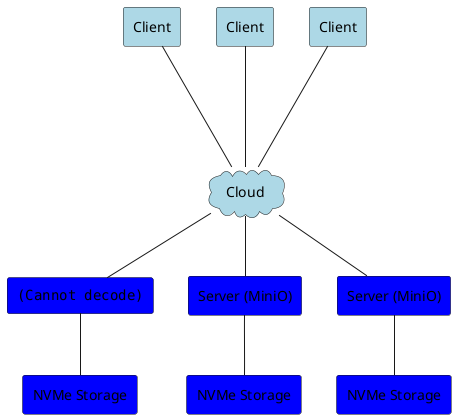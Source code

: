 @startuml

cloud "Cloud" as C #LightBlue 
rectangle "<img:download (2).png>" as Server1 #Blue
    rectangle "Server (MiniO)" as Server2 #Blue
    rectangle "Server (MiniO)" as Server3 #Blue
    

rectangle "NVMe Storage" as NVMe #Blue
rectangle "NVMe Storage" as NVMe1 #Blue
rectangle "NVMe Storage" as NVMe2 #Blue


rectangle "Client" as Client1 #LightBlue
rectangle "Client" as Client2 #LightBlue
rectangle "Client" as Client3 #LightBlue

C -- Server1
C -- Server2
C-- Server3


Server1 -- NVMe 
Server2 -- NVMe1
Server3 -- NVMe2


Client1 ---C
Client2 ---C
Client3 ---C

@enduml
